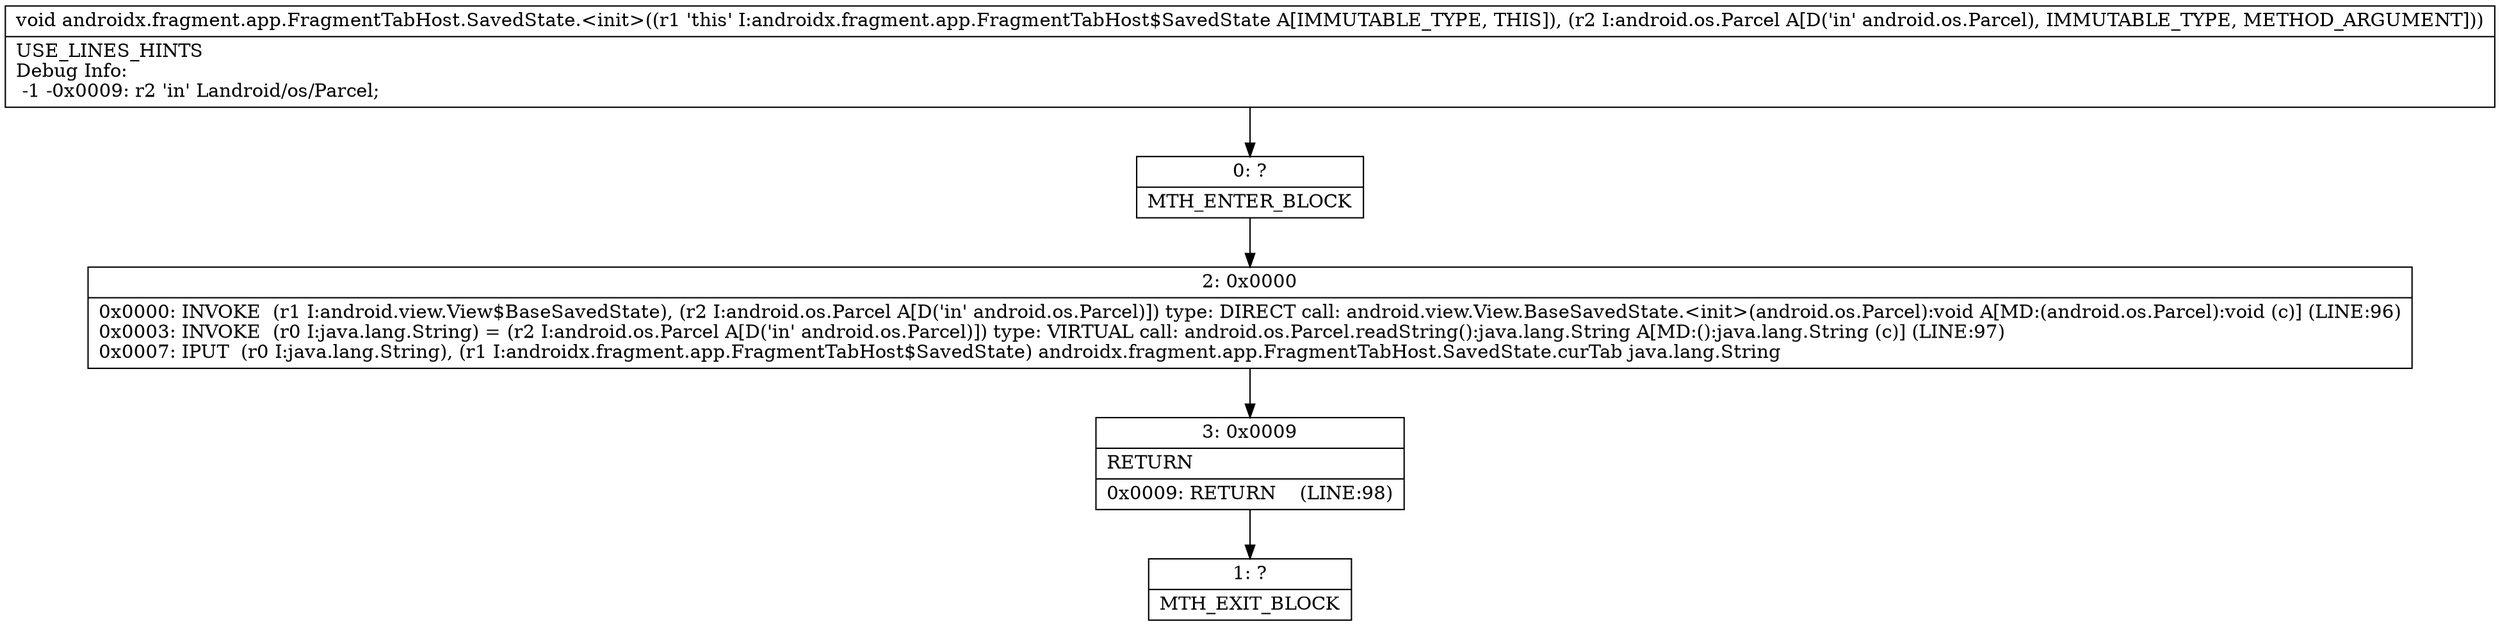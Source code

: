 digraph "CFG forandroidx.fragment.app.FragmentTabHost.SavedState.\<init\>(Landroid\/os\/Parcel;)V" {
Node_0 [shape=record,label="{0\:\ ?|MTH_ENTER_BLOCK\l}"];
Node_2 [shape=record,label="{2\:\ 0x0000|0x0000: INVOKE  (r1 I:android.view.View$BaseSavedState), (r2 I:android.os.Parcel A[D('in' android.os.Parcel)]) type: DIRECT call: android.view.View.BaseSavedState.\<init\>(android.os.Parcel):void A[MD:(android.os.Parcel):void (c)] (LINE:96)\l0x0003: INVOKE  (r0 I:java.lang.String) = (r2 I:android.os.Parcel A[D('in' android.os.Parcel)]) type: VIRTUAL call: android.os.Parcel.readString():java.lang.String A[MD:():java.lang.String (c)] (LINE:97)\l0x0007: IPUT  (r0 I:java.lang.String), (r1 I:androidx.fragment.app.FragmentTabHost$SavedState) androidx.fragment.app.FragmentTabHost.SavedState.curTab java.lang.String \l}"];
Node_3 [shape=record,label="{3\:\ 0x0009|RETURN\l|0x0009: RETURN    (LINE:98)\l}"];
Node_1 [shape=record,label="{1\:\ ?|MTH_EXIT_BLOCK\l}"];
MethodNode[shape=record,label="{void androidx.fragment.app.FragmentTabHost.SavedState.\<init\>((r1 'this' I:androidx.fragment.app.FragmentTabHost$SavedState A[IMMUTABLE_TYPE, THIS]), (r2 I:android.os.Parcel A[D('in' android.os.Parcel), IMMUTABLE_TYPE, METHOD_ARGUMENT]))  | USE_LINES_HINTS\lDebug Info:\l  \-1 \-0x0009: r2 'in' Landroid\/os\/Parcel;\l}"];
MethodNode -> Node_0;Node_0 -> Node_2;
Node_2 -> Node_3;
Node_3 -> Node_1;
}

